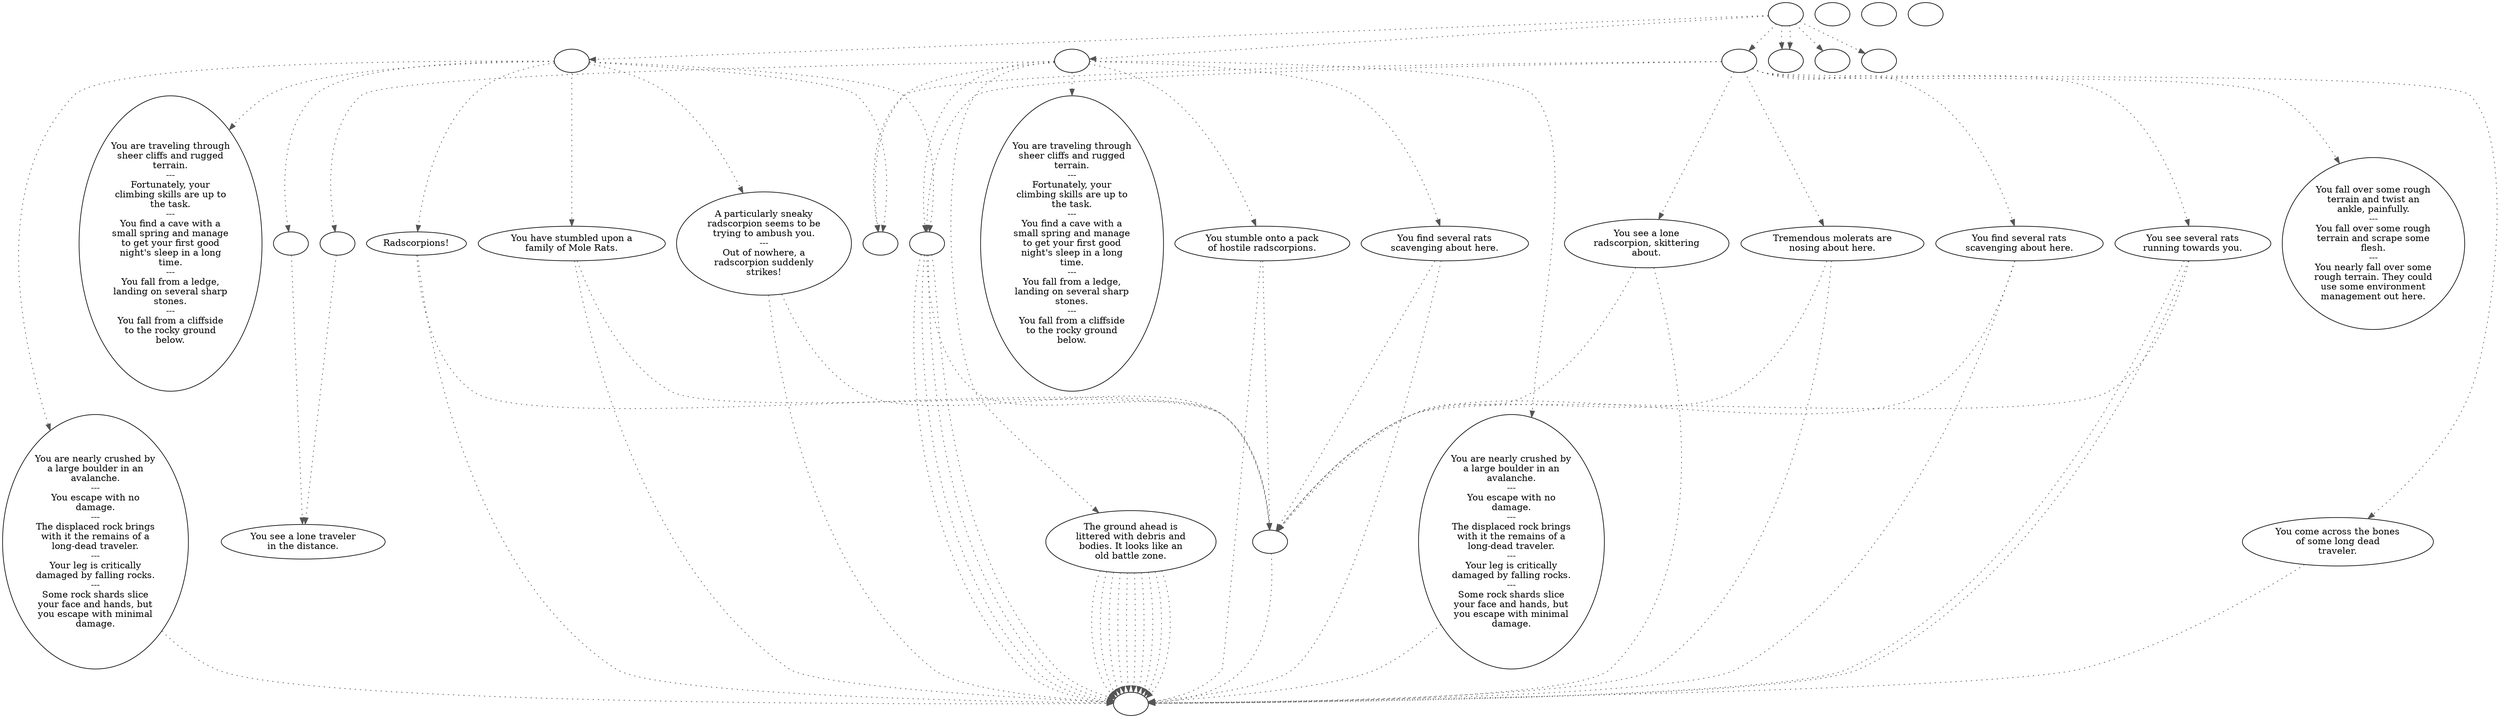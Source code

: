 digraph RNDMTN {
  "start" [style=filled       fillcolor="#FFFFFF"       color="#000000"]
  "start" -> "North_table" [style=dotted color="#555555"]
  "start" -> "South_table" [style=dotted color="#555555"]
  "start" -> "Vault_table" [style=dotted color="#555555"]
  "start" -> "Lighting" [style=dotted color="#555555"]
  "start" -> "add_party" [style=dotted color="#555555"]
  "start" -> "Lighting" [style=dotted color="#555555"]
  "start" -> "remove_party" [style=dotted color="#555555"]
  "start" [label=""]
  "stranger" [style=filled       fillcolor="#FFFFFF"       color="#000000"]
  "stranger" -> "Place_critter" [style=dotted color="#555555"]
  "stranger" [label=""]
  "Place_critter" [style=filled       fillcolor="#FFFFFF"       color="#000000"]
  "Place_critter" [label=""]
  "choose_start" [style=filled       fillcolor="#FFFFFF"       color="#000000"]
  "choose_start" [label=""]
  "Patrick" [style=filled       fillcolor="#FFFFFF"       color="#000000"]
  "Patrick" [label="You see a lone traveler\nin the distance."]
  "North_table" [style=filled       fillcolor="#FFFFFF"       color="#000000"]
  "North_table" -> "choose_start" [style=dotted color="#555555"]
  "North_table" -> "North1" [style=dotted color="#555555"]
  "North_table" -> "North2" [style=dotted color="#555555"]
  "North_table" -> "North3" [style=dotted color="#555555"]
  "North_table" -> "North4" [style=dotted color="#555555"]
  "North_table" -> "North5" [style=dotted color="#555555"]
  "North_table" -> "North6" [style=dotted color="#555555"]
  "North_table" -> "hunters" [style=dotted color="#555555"]
  "North_table" [label=""]
  "South_table" [style=filled       fillcolor="#FFFFFF"       color="#000000"]
  "South_table" -> "choose_start" [style=dotted color="#555555"]
  "South_table" -> "South1" [style=dotted color="#555555"]
  "South_table" -> "South2" [style=dotted color="#555555"]
  "South_table" -> "South3" [style=dotted color="#555555"]
  "South_table" -> "South4" [style=dotted color="#555555"]
  "South_table" -> "South5" [style=dotted color="#555555"]
  "South_table" -> "South6" [style=dotted color="#555555"]
  "South_table" -> "hunters" [style=dotted color="#555555"]
  "South_table" [label=""]
  "Vault_table" [style=filled       fillcolor="#FFFFFF"       color="#000000"]
  "Vault_table" -> "choose_start" [style=dotted color="#555555"]
  "Vault_table" -> "Vault1" [style=dotted color="#555555"]
  "Vault_table" -> "Vault2" [style=dotted color="#555555"]
  "Vault_table" -> "Vault3" [style=dotted color="#555555"]
  "Vault_table" -> "Vault4" [style=dotted color="#555555"]
  "Vault_table" -> "Vault5" [style=dotted color="#555555"]
  "Vault_table" -> "Vault6" [style=dotted color="#555555"]
  "Vault_table" -> "hunters" [style=dotted color="#555555"]
  "Vault_table" [label=""]
  "North1" [style=filled       fillcolor="#FFFFFF"       color="#000000"]
  "North1" [label="You are traveling through\nsheer cliffs and rugged\nterrain.\n---\nFortunately, your\nclimbing skills are up to\nthe task.\n---\nYou find a cave with a\nsmall spring and manage\nto get your first good\nnight's sleep in a long\ntime.\n---\nYou fall from a ledge,\nlanding on several sharp\nstones.\n---\nYou fall from a cliffside\nto the rocky ground\nbelow."]
  "North2" [style=filled       fillcolor="#FFFFFF"       color="#000000"]
  "North2" -> "Place_critter" [style=dotted color="#555555"]
  "North2" -> "stranger" [style=dotted color="#555555"]
  "North2" [label="Radscorpions!"]
  "North3" [style=filled       fillcolor="#FFFFFF"       color="#000000"]
  "North3" -> "Patrick" [style=dotted color="#555555"]
  "North3" [label=""]
  "North4" [style=filled       fillcolor="#FFFFFF"       color="#000000"]
  "North4" -> "Place_critter" [style=dotted color="#555555"]
  "North4" -> "stranger" [style=dotted color="#555555"]
  "North4" [label="A particularly sneaky\nradscorpion seems to be\ntrying to ambush you.\n---\nOut of nowhere, a\nradscorpion suddenly\nstrikes!"]
  "North5" [style=filled       fillcolor="#FFFFFF"       color="#000000"]
  "North5" -> "Place_critter" [style=dotted color="#555555"]
  "North5" -> "stranger" [style=dotted color="#555555"]
  "North5" [label="You have stumbled upon a\nfamily of Mole Rats."]
  "North6" [style=filled       fillcolor="#FFFFFF"       color="#000000"]
  "North6" -> "Place_critter" [style=dotted color="#555555"]
  "North6" [label="You are nearly crushed by\na large boulder in an\navalanche.\n---\nYou escape with no\ndamage.\n---\nThe displaced rock brings\nwith it the remains of a\nlong-dead traveler.\n---\nYour leg is critically\ndamaged by falling rocks.\n---\nSome rock shards slice\nyour face and hands, but\nyou escape with minimal\ndamage."]
  "South1" [style=filled       fillcolor="#FFFFFF"       color="#000000"]
  "South1" [label="You are traveling through\nsheer cliffs and rugged\nterrain.\n---\nFortunately, your\nclimbing skills are up to\nthe task.\n---\nYou find a cave with a\nsmall spring and manage\nto get your first good\nnight's sleep in a long\ntime.\n---\nYou fall from a ledge,\nlanding on several sharp\nstones.\n---\nYou fall from a cliffside\nto the rocky ground\nbelow."]
  "South2" [style=filled       fillcolor="#FFFFFF"       color="#000000"]
  "South2" -> "Place_critter" [style=dotted color="#555555"]
  "South2" -> "stranger" [style=dotted color="#555555"]
  "South2" [label="You stumble onto a pack\nof hostile radscorpions."]
  "South3" [style=filled       fillcolor="#FFFFFF"       color="#000000"]
  "South3" -> "Place_critter" [style=dotted color="#555555"]
  "South3" -> "stranger" [style=dotted color="#555555"]
  "South3" [label="You find several rats\nscavenging about here."]
  "South4" [style=filled       fillcolor="#FFFFFF"       color="#000000"]
  "South4" -> "Patrick" [style=dotted color="#555555"]
  "South4" [label=""]
  "South5" [style=filled       fillcolor="#FFFFFF"       color="#000000"]
  "South5" -> "Place_critter" [style=dotted color="#555555"]
  "South5" -> "Place_critter" [style=dotted color="#555555"]
  "South5" -> "Place_critter" [style=dotted color="#555555"]
  "South5" -> "Place_critter" [style=dotted color="#555555"]
  "South5" -> "Place_critter" [style=dotted color="#555555"]
  "South5" -> "Place_critter" [style=dotted color="#555555"]
  "South5" -> "Place_critter" [style=dotted color="#555555"]
  "South5" -> "Place_critter" [style=dotted color="#555555"]
  "South5" -> "Place_critter" [style=dotted color="#555555"]
  "South5" -> "Place_critter" [style=dotted color="#555555"]
  "South5" [label="The ground ahead is\nlittered with debris and\nbodies. It looks like an\nold battle zone."]
  "South6" [style=filled       fillcolor="#FFFFFF"       color="#000000"]
  "South6" -> "Place_critter" [style=dotted color="#555555"]
  "South6" [label="You are nearly crushed by\na large boulder in an\navalanche.\n---\nYou escape with no\ndamage.\n---\nThe displaced rock brings\nwith it the remains of a\nlong-dead traveler.\n---\nYour leg is critically\ndamaged by falling rocks.\n---\nSome rock shards slice\nyour face and hands, but\nyou escape with minimal\ndamage."]
  "Vault1" [style=filled       fillcolor="#FFFFFF"       color="#000000"]
  "Vault1" -> "Place_critter" [style=dotted color="#555555"]
  "Vault1" -> "stranger" [style=dotted color="#555555"]
  "Vault1" [label="You see a lone\nradscorpion, skittering\nabout."]
  "Vault2" [style=filled       fillcolor="#FFFFFF"       color="#000000"]
  "Vault2" -> "Place_critter" [style=dotted color="#555555"]
  "Vault2" [label="You come across the bones\nof some long dead\ntraveler."]
  "Vault3" [style=filled       fillcolor="#FFFFFF"       color="#000000"]
  "Vault3" -> "Place_critter" [style=dotted color="#555555"]
  "Vault3" -> "stranger" [style=dotted color="#555555"]
  "Vault3" [label="Tremendous molerats are\nnosing about here."]
  "Vault4" [style=filled       fillcolor="#FFFFFF"       color="#000000"]
  "Vault4" -> "Place_critter" [style=dotted color="#555555"]
  "Vault4" -> "stranger" [style=dotted color="#555555"]
  "Vault4" [label="You find several rats\nscavenging about here."]
  "Vault5" [style=filled       fillcolor="#FFFFFF"       color="#000000"]
  "Vault5" [label="You fall over some rough\nterrain and twist an\nankle, painfully.\n---\nYou fall over some rough\nterrain and scrape some\nflesh.\n---\nYou nearly fall over some\nrough terrain. They could\nuse some environment\nmanagement out here."]
  "Vault6" [style=filled       fillcolor="#FFFFFF"       color="#000000"]
  "Vault6" -> "Place_critter" [style=dotted color="#555555"]
  "Vault6" -> "Place_critter" [style=dotted color="#555555"]
  "Vault6" -> "stranger" [style=dotted color="#555555"]
  "Vault6" [label="You see several rats\nrunning towards you."]
  "Lighting" [style=filled       fillcolor="#FFFFFF"       color="#000000"]
  "Lighting" [label=""]
  "hunters" [style=filled       fillcolor="#FFFFFF"       color="#000000"]
  "hunters" -> "Place_critter" [style=dotted color="#555555"]
  "hunters" -> "Place_critter" [style=dotted color="#555555"]
  "hunters" -> "Place_critter" [style=dotted color="#555555"]
  "hunters" -> "Place_critter" [style=dotted color="#555555"]
  "hunters" -> "stranger" [style=dotted color="#555555"]
  "hunters" [label=""]
  "add_party" [style=filled       fillcolor="#FFFFFF"       color="#000000"]
  "add_party" [label=""]
  "update_party" [style=filled       fillcolor="#FFFFFF"       color="#000000"]
  "update_party" [label=""]
  "remove_party" [style=filled       fillcolor="#FFFFFF"       color="#000000"]
  "remove_party" [label=""]
  "Darkness" [style=filled       fillcolor="#FFFFFF"       color="#000000"]
  "Darkness" [label=""]
  "Invasion" [style=filled       fillcolor="#FFFFFF"       color="#000000"]
  "Invasion" [label=""]
}